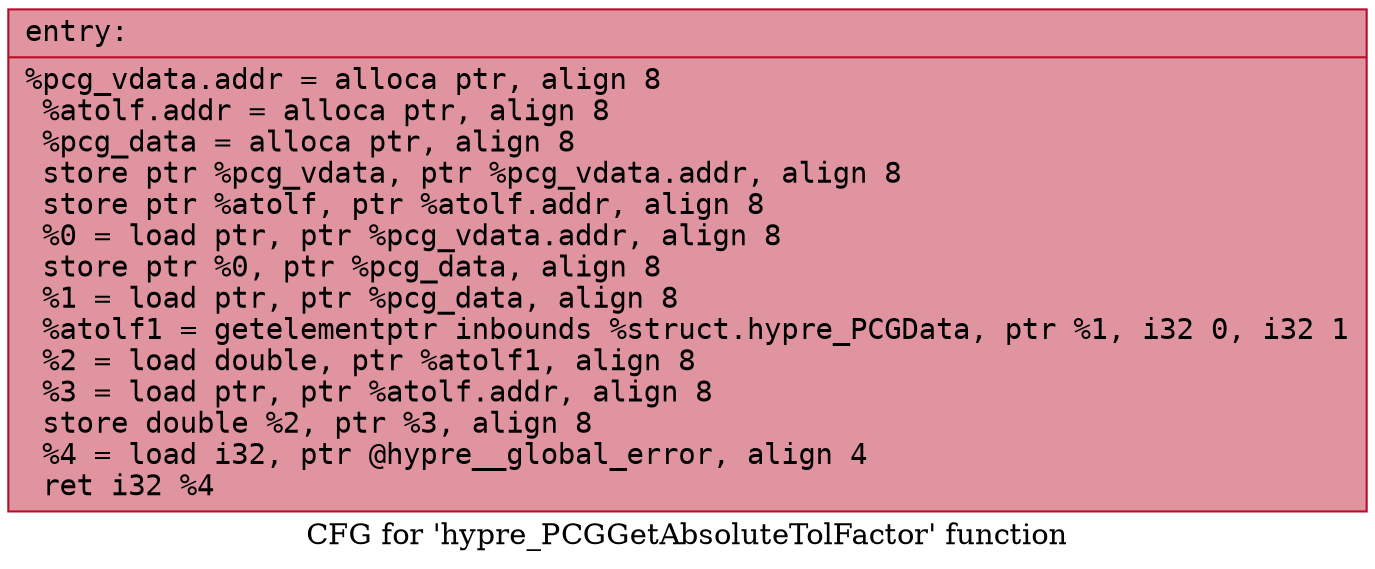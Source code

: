digraph "CFG for 'hypre_PCGGetAbsoluteTolFactor' function" {
	label="CFG for 'hypre_PCGGetAbsoluteTolFactor' function";

	Node0x55706166f390 [shape=record,color="#b70d28ff", style=filled, fillcolor="#b70d2870" fontname="Courier",label="{entry:\l|  %pcg_vdata.addr = alloca ptr, align 8\l  %atolf.addr = alloca ptr, align 8\l  %pcg_data = alloca ptr, align 8\l  store ptr %pcg_vdata, ptr %pcg_vdata.addr, align 8\l  store ptr %atolf, ptr %atolf.addr, align 8\l  %0 = load ptr, ptr %pcg_vdata.addr, align 8\l  store ptr %0, ptr %pcg_data, align 8\l  %1 = load ptr, ptr %pcg_data, align 8\l  %atolf1 = getelementptr inbounds %struct.hypre_PCGData, ptr %1, i32 0, i32 1\l  %2 = load double, ptr %atolf1, align 8\l  %3 = load ptr, ptr %atolf.addr, align 8\l  store double %2, ptr %3, align 8\l  %4 = load i32, ptr @hypre__global_error, align 4\l  ret i32 %4\l}"];
}
